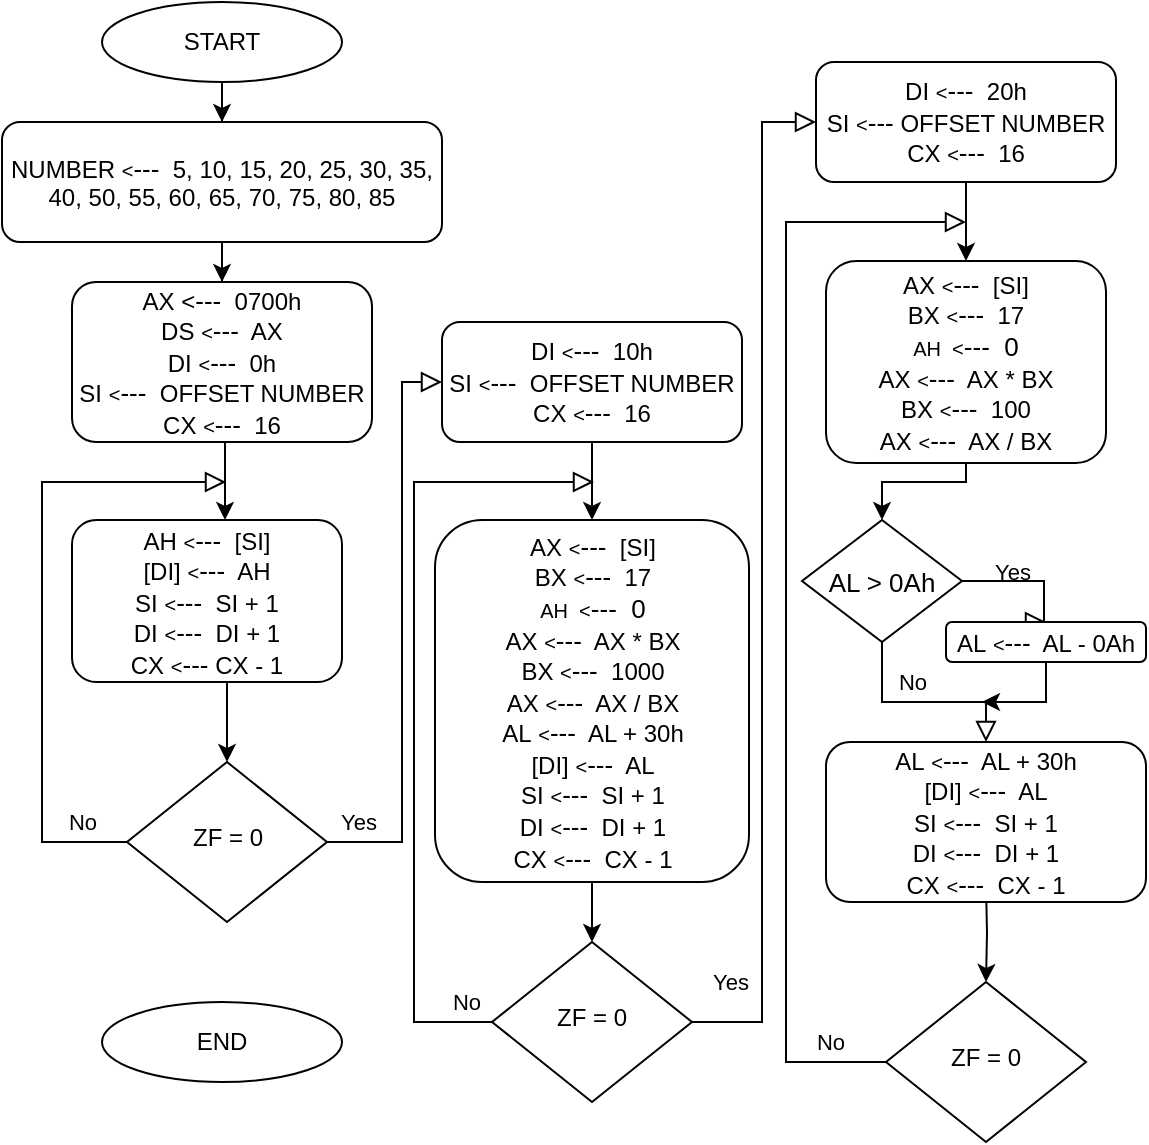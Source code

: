 <mxfile version="17.1.3" type="github">
  <diagram id="C5RBs43oDa-KdzZeNtuy" name="Page-1">
    <mxGraphModel dx="764" dy="1503" grid="1" gridSize="10" guides="1" tooltips="1" connect="1" arrows="1" fold="1" page="1" pageScale="1" pageWidth="827" pageHeight="1169" math="0" shadow="0">
      <root>
        <mxCell id="WIyWlLk6GJQsqaUBKTNV-0" />
        <mxCell id="WIyWlLk6GJQsqaUBKTNV-1" parent="WIyWlLk6GJQsqaUBKTNV-0" />
        <mxCell id="tD9QVT54IeONS9a-Fdes-17" value="" style="edgeStyle=orthogonalEdgeStyle;rounded=0;orthogonalLoop=1;jettySize=auto;html=1;fontSize=12;" edge="1" parent="WIyWlLk6GJQsqaUBKTNV-1">
          <mxGeometry relative="1" as="geometry">
            <mxPoint x="139" y="-800" as="sourcePoint" />
            <mxPoint x="141.5" y="-761" as="targetPoint" />
          </mxGeometry>
        </mxCell>
        <mxCell id="tD9QVT54IeONS9a-Fdes-18" value="AX &lt;font&gt;&lt;font style=&quot;font-size: 12px&quot;&gt;&amp;lt;&lt;/font&gt;&lt;span style=&quot;font-size: 13px&quot;&gt;---&lt;/span&gt;&lt;/font&gt;&amp;nbsp; 0700h&lt;br&gt;DS&amp;nbsp;&lt;font style=&quot;font-size: 10px&quot;&gt;&amp;lt;&lt;/font&gt;&lt;font style=&quot;font-size: 13px&quot;&gt;---&lt;/font&gt;&amp;nbsp; AX&lt;br&gt;DI&amp;nbsp;&lt;font style=&quot;font-size: 10px&quot;&gt;&amp;lt;&lt;/font&gt;&lt;font style=&quot;font-size: 13px&quot;&gt;---&lt;/font&gt;&amp;nbsp; 0h&lt;br&gt;SI&amp;nbsp;&lt;font style=&quot;font-size: 10px&quot;&gt;&amp;lt;&lt;/font&gt;&lt;font style=&quot;font-size: 13px&quot;&gt;---&lt;/font&gt;&amp;nbsp; OFFSET NUMBER&lt;br&gt;CX&amp;nbsp;&lt;font style=&quot;font-size: 10px&quot;&gt;&amp;lt;&lt;/font&gt;&lt;font style=&quot;font-size: 13px&quot;&gt;---&lt;/font&gt;&amp;nbsp; 16" style="rounded=1;whiteSpace=wrap;html=1;fontSize=12;glass=0;strokeWidth=1;shadow=0;" vertex="1" parent="WIyWlLk6GJQsqaUBKTNV-1">
          <mxGeometry x="65" y="-880" width="150" height="80" as="geometry" />
        </mxCell>
        <mxCell id="tD9QVT54IeONS9a-Fdes-19" value="Yes" style="rounded=0;html=1;jettySize=auto;orthogonalLoop=1;fontSize=11;endArrow=block;endFill=0;endSize=8;strokeWidth=1;shadow=0;labelBackgroundColor=none;edgeStyle=orthogonalEdgeStyle;entryX=0;entryY=0.5;entryDx=0;entryDy=0;" edge="1" parent="WIyWlLk6GJQsqaUBKTNV-1" source="tD9QVT54IeONS9a-Fdes-21" target="tD9QVT54IeONS9a-Fdes-35">
          <mxGeometry x="-0.892" y="10" relative="1" as="geometry">
            <mxPoint as="offset" />
            <mxPoint x="240" y="-840" as="targetPoint" />
            <Array as="points">
              <mxPoint x="230" y="-600" />
              <mxPoint x="230" y="-830" />
            </Array>
          </mxGeometry>
        </mxCell>
        <mxCell id="tD9QVT54IeONS9a-Fdes-20" value="No" style="edgeStyle=orthogonalEdgeStyle;rounded=0;html=1;jettySize=auto;orthogonalLoop=1;fontSize=11;endArrow=block;endFill=0;endSize=8;strokeWidth=1;shadow=0;labelBackgroundColor=none;exitX=0;exitY=0.5;exitDx=0;exitDy=0;" edge="1" parent="WIyWlLk6GJQsqaUBKTNV-1" source="tD9QVT54IeONS9a-Fdes-21">
          <mxGeometry x="-0.857" y="-10" relative="1" as="geometry">
            <mxPoint as="offset" />
            <mxPoint x="142" y="-780" as="targetPoint" />
            <Array as="points">
              <mxPoint x="50" y="-600" />
              <mxPoint x="50" y="-780" />
            </Array>
            <mxPoint x="94.5" y="-600" as="sourcePoint" />
          </mxGeometry>
        </mxCell>
        <mxCell id="tD9QVT54IeONS9a-Fdes-21" value="ZF = 0" style="rhombus;whiteSpace=wrap;html=1;shadow=0;fontFamily=Helvetica;fontSize=12;align=center;strokeWidth=1;spacing=6;spacingTop=-4;" vertex="1" parent="WIyWlLk6GJQsqaUBKTNV-1">
          <mxGeometry x="92.5" y="-640" width="100" height="80" as="geometry" />
        </mxCell>
        <mxCell id="tD9QVT54IeONS9a-Fdes-22" style="edgeStyle=orthogonalEdgeStyle;rounded=0;orthogonalLoop=1;jettySize=auto;html=1;entryX=0.5;entryY=0;entryDx=0;entryDy=0;" edge="1" parent="WIyWlLk6GJQsqaUBKTNV-1" source="tD9QVT54IeONS9a-Fdes-23" target="tD9QVT54IeONS9a-Fdes-26">
          <mxGeometry relative="1" as="geometry" />
        </mxCell>
        <mxCell id="tD9QVT54IeONS9a-Fdes-23" value="START" style="ellipse;whiteSpace=wrap;html=1;" vertex="1" parent="WIyWlLk6GJQsqaUBKTNV-1">
          <mxGeometry x="80" y="-1020" width="120" height="40" as="geometry" />
        </mxCell>
        <mxCell id="tD9QVT54IeONS9a-Fdes-24" style="edgeStyle=orthogonalEdgeStyle;rounded=0;orthogonalLoop=1;jettySize=auto;html=1;exitX=0.5;exitY=1;exitDx=0;exitDy=0;fontSize=9;" edge="1" parent="WIyWlLk6GJQsqaUBKTNV-1" source="tD9QVT54IeONS9a-Fdes-18" target="tD9QVT54IeONS9a-Fdes-18">
          <mxGeometry relative="1" as="geometry" />
        </mxCell>
        <mxCell id="tD9QVT54IeONS9a-Fdes-25" style="edgeStyle=orthogonalEdgeStyle;rounded=0;orthogonalLoop=1;jettySize=auto;html=1;entryX=0.5;entryY=0;entryDx=0;entryDy=0;fontSize=9;" edge="1" parent="WIyWlLk6GJQsqaUBKTNV-1" source="tD9QVT54IeONS9a-Fdes-26" target="tD9QVT54IeONS9a-Fdes-18">
          <mxGeometry relative="1" as="geometry" />
        </mxCell>
        <mxCell id="tD9QVT54IeONS9a-Fdes-26" value="NUMBER&amp;nbsp;&lt;font style=&quot;font-size: 10px&quot;&gt;&amp;lt;&lt;/font&gt;&lt;font style=&quot;font-size: 13px&quot;&gt;---&lt;/font&gt;&amp;nbsp; 5, 10, 15, 20, 25, 30, 35, 40, 50, 55, 60, 65, 70, 75, 80, 85" style="rounded=1;whiteSpace=wrap;html=1;fontSize=12;glass=0;strokeWidth=1;shadow=0;" vertex="1" parent="WIyWlLk6GJQsqaUBKTNV-1">
          <mxGeometry x="30" y="-960" width="220" height="60" as="geometry" />
        </mxCell>
        <mxCell id="tD9QVT54IeONS9a-Fdes-27" value="" style="edgeStyle=orthogonalEdgeStyle;rounded=0;orthogonalLoop=1;jettySize=auto;html=1;fontSize=12;" edge="1" parent="WIyWlLk6GJQsqaUBKTNV-1" source="tD9QVT54IeONS9a-Fdes-28">
          <mxGeometry relative="1" as="geometry">
            <mxPoint x="142.5" y="-640" as="targetPoint" />
            <Array as="points">
              <mxPoint x="140" y="-680" />
              <mxPoint x="140" y="-680" />
            </Array>
          </mxGeometry>
        </mxCell>
        <mxCell id="tD9QVT54IeONS9a-Fdes-28" value="AH&amp;nbsp;&lt;font style=&quot;font-size: 10px&quot;&gt;&amp;lt;&lt;/font&gt;&lt;font style=&quot;font-size: 13px&quot;&gt;---&lt;/font&gt;&amp;nbsp; [SI]&lt;br&gt;[DI]&amp;nbsp;&lt;font style=&quot;font-size: 10px&quot;&gt;&amp;lt;&lt;/font&gt;&lt;font style=&quot;font-size: 13px&quot;&gt;---&lt;/font&gt;&amp;nbsp; AH&lt;br&gt;SI&amp;nbsp;&lt;font style=&quot;font-size: 10px&quot;&gt;&amp;lt;&lt;/font&gt;&lt;font style=&quot;font-size: 13px&quot;&gt;---&lt;/font&gt;&amp;nbsp; SI + 1&lt;br&gt;DI&amp;nbsp;&lt;font style=&quot;font-size: 10px&quot;&gt;&amp;lt;&lt;/font&gt;&lt;font style=&quot;font-size: 13px&quot;&gt;---&lt;/font&gt;&amp;nbsp; DI + 1&lt;br&gt;CX&amp;nbsp;&lt;font style=&quot;font-size: 10px&quot;&gt;&amp;lt;&lt;/font&gt;&lt;font style=&quot;font-size: 13px&quot;&gt;---&lt;/font&gt;&amp;nbsp;CX - 1" style="rounded=1;whiteSpace=wrap;html=1;fontSize=12;glass=0;strokeWidth=1;shadow=0;" vertex="1" parent="WIyWlLk6GJQsqaUBKTNV-1">
          <mxGeometry x="65" y="-761" width="135" height="81" as="geometry" />
        </mxCell>
        <mxCell id="tD9QVT54IeONS9a-Fdes-33" value="END" style="ellipse;whiteSpace=wrap;html=1;" vertex="1" parent="WIyWlLk6GJQsqaUBKTNV-1">
          <mxGeometry x="80" y="-520" width="120" height="40" as="geometry" />
        </mxCell>
        <mxCell id="tD9QVT54IeONS9a-Fdes-53" value="" style="edgeStyle=orthogonalEdgeStyle;rounded=0;orthogonalLoop=1;jettySize=auto;html=1;fontSize=13;" edge="1" parent="WIyWlLk6GJQsqaUBKTNV-1" source="tD9QVT54IeONS9a-Fdes-35" target="tD9QVT54IeONS9a-Fdes-41">
          <mxGeometry relative="1" as="geometry" />
        </mxCell>
        <mxCell id="tD9QVT54IeONS9a-Fdes-35" value="DI&amp;nbsp;&lt;font style=&quot;font-size: 10px&quot;&gt;&amp;lt;&lt;/font&gt;&lt;font style=&quot;font-size: 13px&quot;&gt;---&lt;/font&gt;&amp;nbsp; 10h&lt;br&gt;SI&amp;nbsp;&lt;font style=&quot;font-size: 10px&quot;&gt;&amp;lt;&lt;/font&gt;&lt;font style=&quot;font-size: 13px&quot;&gt;---&lt;/font&gt;&amp;nbsp; OFFSET NUMBER&lt;br&gt;CX&amp;nbsp;&lt;font style=&quot;font-size: 10px&quot;&gt;&amp;lt;&lt;/font&gt;&lt;font style=&quot;font-size: 13px&quot;&gt;---&lt;/font&gt;&amp;nbsp; 16" style="rounded=1;whiteSpace=wrap;html=1;fontSize=12;glass=0;strokeWidth=1;shadow=0;" vertex="1" parent="WIyWlLk6GJQsqaUBKTNV-1">
          <mxGeometry x="250" y="-860" width="150" height="60" as="geometry" />
        </mxCell>
        <mxCell id="tD9QVT54IeONS9a-Fdes-36" value="Yes" style="rounded=0;html=1;jettySize=auto;orthogonalLoop=1;fontSize=11;endArrow=block;endFill=0;endSize=8;strokeWidth=1;shadow=0;labelBackgroundColor=none;edgeStyle=orthogonalEdgeStyle;entryX=0;entryY=0.5;entryDx=0;entryDy=0;" edge="1" parent="WIyWlLk6GJQsqaUBKTNV-1" source="tD9QVT54IeONS9a-Fdes-38" target="tD9QVT54IeONS9a-Fdes-44">
          <mxGeometry x="-0.927" y="20" relative="1" as="geometry">
            <mxPoint as="offset" />
            <mxPoint x="500" y="-950" as="targetPoint" />
            <Array as="points">
              <mxPoint x="410" y="-510" />
              <mxPoint x="410" y="-960" />
            </Array>
          </mxGeometry>
        </mxCell>
        <mxCell id="tD9QVT54IeONS9a-Fdes-37" value="No" style="edgeStyle=orthogonalEdgeStyle;rounded=0;html=1;jettySize=auto;orthogonalLoop=1;fontSize=11;endArrow=block;endFill=0;endSize=8;strokeWidth=1;shadow=0;labelBackgroundColor=none;exitX=0;exitY=0.5;exitDx=0;exitDy=0;" edge="1" parent="WIyWlLk6GJQsqaUBKTNV-1">
          <mxGeometry x="-0.903" y="-10" relative="1" as="geometry">
            <mxPoint as="offset" />
            <mxPoint x="326" y="-780" as="targetPoint" />
            <Array as="points">
              <mxPoint x="236" y="-510" />
              <mxPoint x="236" y="-780" />
            </Array>
            <mxPoint x="281.5" y="-510" as="sourcePoint" />
          </mxGeometry>
        </mxCell>
        <mxCell id="tD9QVT54IeONS9a-Fdes-38" value="ZF = 0" style="rhombus;whiteSpace=wrap;html=1;shadow=0;fontFamily=Helvetica;fontSize=12;align=center;strokeWidth=1;spacing=6;spacingTop=-4;" vertex="1" parent="WIyWlLk6GJQsqaUBKTNV-1">
          <mxGeometry x="275" y="-550" width="100" height="80" as="geometry" />
        </mxCell>
        <mxCell id="tD9QVT54IeONS9a-Fdes-39" style="edgeStyle=orthogonalEdgeStyle;rounded=0;orthogonalLoop=1;jettySize=auto;html=1;exitX=0.5;exitY=1;exitDx=0;exitDy=0;fontSize=9;" edge="1" parent="WIyWlLk6GJQsqaUBKTNV-1" source="tD9QVT54IeONS9a-Fdes-35" target="tD9QVT54IeONS9a-Fdes-35">
          <mxGeometry relative="1" as="geometry" />
        </mxCell>
        <mxCell id="tD9QVT54IeONS9a-Fdes-42" value="" style="edgeStyle=orthogonalEdgeStyle;rounded=0;orthogonalLoop=1;jettySize=auto;html=1;" edge="1" parent="WIyWlLk6GJQsqaUBKTNV-1" source="tD9QVT54IeONS9a-Fdes-41" target="tD9QVT54IeONS9a-Fdes-38">
          <mxGeometry relative="1" as="geometry" />
        </mxCell>
        <mxCell id="tD9QVT54IeONS9a-Fdes-41" value="AX&amp;nbsp;&lt;font style=&quot;font-size: 10px&quot;&gt;&amp;lt;&lt;/font&gt;&lt;font style=&quot;font-size: 13px&quot;&gt;---&lt;/font&gt;&amp;nbsp; [SI]&lt;br&gt;BX&amp;nbsp;&lt;font style=&quot;font-size: 10px&quot;&gt;&amp;lt;&lt;/font&gt;&lt;font style=&quot;font-size: 13px&quot;&gt;---&lt;/font&gt;&amp;nbsp; 17&lt;br&gt;&lt;font style=&quot;font-size: 10px&quot;&gt;AH&amp;nbsp; &amp;lt;&lt;/font&gt;&lt;font style=&quot;font-size: 13px&quot;&gt;---&amp;nbsp; 0&lt;/font&gt;&lt;br&gt;AX&amp;nbsp;&lt;font style=&quot;font-size: 10px&quot;&gt;&amp;lt;&lt;/font&gt;&lt;font style=&quot;font-size: 13px&quot;&gt;---&lt;/font&gt;&amp;nbsp; AX * BX&lt;br&gt;BX&amp;nbsp;&lt;font style=&quot;font-size: 10px&quot;&gt;&amp;lt;&lt;/font&gt;&lt;font style=&quot;font-size: 13px&quot;&gt;---&lt;/font&gt;&amp;nbsp; 1000&lt;br&gt;AX&amp;nbsp;&lt;font style=&quot;font-size: 10px&quot;&gt;&amp;lt;&lt;/font&gt;&lt;font style=&quot;font-size: 13px&quot;&gt;---&lt;/font&gt;&amp;nbsp; AX / BX&lt;br&gt;AL&amp;nbsp;&lt;font style=&quot;font-size: 10px&quot;&gt;&amp;lt;&lt;/font&gt;&lt;font style=&quot;font-size: 13px&quot;&gt;---&lt;/font&gt;&amp;nbsp; AL + 30h&lt;br&gt;[DI]&amp;nbsp;&lt;font style=&quot;font-size: 10px&quot;&gt;&amp;lt;&lt;/font&gt;&lt;font style=&quot;font-size: 13px&quot;&gt;---&lt;/font&gt;&amp;nbsp; AL&lt;br&gt;SI&amp;nbsp;&lt;font style=&quot;font-size: 10px&quot;&gt;&amp;lt;&lt;/font&gt;&lt;font style=&quot;font-size: 13px&quot;&gt;---&lt;/font&gt;&amp;nbsp; SI + 1&lt;br&gt;DI&amp;nbsp;&lt;font style=&quot;font-size: 10px&quot;&gt;&amp;lt;&lt;/font&gt;&lt;font style=&quot;font-size: 13px&quot;&gt;---&lt;/font&gt;&amp;nbsp; DI + 1&lt;br&gt;CX&amp;nbsp;&lt;font style=&quot;font-size: 10px&quot;&gt;&amp;lt;&lt;/font&gt;&lt;font style=&quot;font-size: 13px&quot;&gt;---&lt;/font&gt;&amp;nbsp; CX - 1" style="rounded=1;whiteSpace=wrap;html=1;fontSize=12;glass=0;strokeWidth=1;shadow=0;" vertex="1" parent="WIyWlLk6GJQsqaUBKTNV-1">
          <mxGeometry x="246.5" y="-761" width="157" height="181" as="geometry" />
        </mxCell>
        <mxCell id="tD9QVT54IeONS9a-Fdes-56" value="" style="edgeStyle=orthogonalEdgeStyle;rounded=0;orthogonalLoop=1;jettySize=auto;html=1;fontSize=13;" edge="1" parent="WIyWlLk6GJQsqaUBKTNV-1" source="tD9QVT54IeONS9a-Fdes-44" target="tD9QVT54IeONS9a-Fdes-50">
          <mxGeometry relative="1" as="geometry" />
        </mxCell>
        <mxCell id="tD9QVT54IeONS9a-Fdes-44" value="DI&amp;nbsp;&lt;font style=&quot;font-size: 10px&quot;&gt;&amp;lt;&lt;/font&gt;&lt;font style=&quot;font-size: 13px&quot;&gt;---&lt;/font&gt;&amp;nbsp; 20h&lt;br&gt;SI&amp;nbsp;&lt;font style=&quot;font-size: 10px&quot;&gt;&amp;lt;&lt;/font&gt;&lt;font style=&quot;font-size: 13px&quot;&gt;---&lt;/font&gt;&amp;nbsp;OFFSET NUMBER&lt;br&gt;CX&amp;nbsp;&lt;font style=&quot;font-size: 10px&quot;&gt;&amp;lt;&lt;/font&gt;&lt;font style=&quot;font-size: 13px&quot;&gt;---&lt;/font&gt;&amp;nbsp; 16" style="rounded=1;whiteSpace=wrap;html=1;fontSize=12;glass=0;strokeWidth=1;shadow=0;" vertex="1" parent="WIyWlLk6GJQsqaUBKTNV-1">
          <mxGeometry x="437" y="-990" width="150" height="60" as="geometry" />
        </mxCell>
        <mxCell id="tD9QVT54IeONS9a-Fdes-45" value="No" style="edgeStyle=orthogonalEdgeStyle;rounded=0;html=1;jettySize=auto;orthogonalLoop=1;fontSize=11;endArrow=block;endFill=0;endSize=8;strokeWidth=1;shadow=0;labelBackgroundColor=none;exitX=0;exitY=0.5;exitDx=0;exitDy=0;" edge="1" parent="WIyWlLk6GJQsqaUBKTNV-1" source="tD9QVT54IeONS9a-Fdes-46">
          <mxGeometry x="-0.9" y="-10" relative="1" as="geometry">
            <mxPoint as="offset" />
            <mxPoint x="512" y="-910" as="targetPoint" />
            <Array as="points">
              <mxPoint x="422" y="-490" />
              <mxPoint x="422" y="-910" />
            </Array>
            <mxPoint x="470" y="-500" as="sourcePoint" />
          </mxGeometry>
        </mxCell>
        <mxCell id="tD9QVT54IeONS9a-Fdes-46" value="ZF = 0" style="rhombus;whiteSpace=wrap;html=1;shadow=0;fontFamily=Helvetica;fontSize=12;align=center;strokeWidth=1;spacing=6;spacingTop=-4;" vertex="1" parent="WIyWlLk6GJQsqaUBKTNV-1">
          <mxGeometry x="472.0" y="-530" width="100" height="80" as="geometry" />
        </mxCell>
        <mxCell id="tD9QVT54IeONS9a-Fdes-47" style="edgeStyle=orthogonalEdgeStyle;rounded=0;orthogonalLoop=1;jettySize=auto;html=1;exitX=0.5;exitY=1;exitDx=0;exitDy=0;fontSize=9;" edge="1" parent="WIyWlLk6GJQsqaUBKTNV-1" source="tD9QVT54IeONS9a-Fdes-44" target="tD9QVT54IeONS9a-Fdes-44">
          <mxGeometry relative="1" as="geometry" />
        </mxCell>
        <mxCell id="tD9QVT54IeONS9a-Fdes-48" value="" style="edgeStyle=orthogonalEdgeStyle;rounded=0;orthogonalLoop=1;jettySize=auto;html=1;" edge="1" parent="WIyWlLk6GJQsqaUBKTNV-1" target="tD9QVT54IeONS9a-Fdes-46">
          <mxGeometry relative="1" as="geometry">
            <mxPoint x="521.98" y="-580" as="sourcePoint" />
          </mxGeometry>
        </mxCell>
        <mxCell id="tD9QVT54IeONS9a-Fdes-55" value="" style="edgeStyle=orthogonalEdgeStyle;rounded=0;orthogonalLoop=1;jettySize=auto;html=1;fontSize=13;" edge="1" parent="WIyWlLk6GJQsqaUBKTNV-1" source="tD9QVT54IeONS9a-Fdes-50" target="tD9QVT54IeONS9a-Fdes-54">
          <mxGeometry relative="1" as="geometry">
            <Array as="points">
              <mxPoint x="512" y="-780" />
              <mxPoint x="470" y="-780" />
            </Array>
          </mxGeometry>
        </mxCell>
        <mxCell id="tD9QVT54IeONS9a-Fdes-50" value="AX&amp;nbsp;&lt;font style=&quot;font-size: 10px&quot;&gt;&amp;lt;&lt;/font&gt;&lt;font style=&quot;font-size: 13px&quot;&gt;---&lt;/font&gt;&amp;nbsp; [SI]&lt;br&gt;BX&amp;nbsp;&lt;font style=&quot;font-size: 10px&quot;&gt;&amp;lt;&lt;/font&gt;&lt;font style=&quot;font-size: 13px&quot;&gt;---&lt;/font&gt;&amp;nbsp; 17&lt;br&gt;&lt;font style=&quot;font-size: 10px&quot;&gt;AH&amp;nbsp; &amp;lt;&lt;/font&gt;&lt;font style=&quot;font-size: 13px&quot;&gt;---&amp;nbsp; 0&lt;/font&gt;&lt;br&gt;AX&amp;nbsp;&lt;font style=&quot;font-size: 10px&quot;&gt;&amp;lt;&lt;/font&gt;&lt;font style=&quot;font-size: 13px&quot;&gt;---&lt;/font&gt;&amp;nbsp; AX * BX&lt;br&gt;BX&amp;nbsp;&lt;font style=&quot;font-size: 10px&quot;&gt;&amp;lt;&lt;/font&gt;&lt;font style=&quot;font-size: 13px&quot;&gt;---&lt;/font&gt;&amp;nbsp; 100&lt;br&gt;AX&amp;nbsp;&lt;font style=&quot;font-size: 10px&quot;&gt;&amp;lt;&lt;/font&gt;&lt;font style=&quot;font-size: 13px&quot;&gt;---&lt;/font&gt;&amp;nbsp; AX / BX" style="rounded=1;whiteSpace=wrap;html=1;fontSize=12;glass=0;strokeWidth=1;shadow=0;" vertex="1" parent="WIyWlLk6GJQsqaUBKTNV-1">
          <mxGeometry x="442" y="-890.5" width="140" height="101" as="geometry" />
        </mxCell>
        <mxCell id="tD9QVT54IeONS9a-Fdes-54" value="AL &amp;gt; 0Ah" style="rhombus;whiteSpace=wrap;html=1;fontSize=13;" vertex="1" parent="WIyWlLk6GJQsqaUBKTNV-1">
          <mxGeometry x="430" y="-761" width="80" height="61" as="geometry" />
        </mxCell>
        <mxCell id="tD9QVT54IeONS9a-Fdes-57" value="&lt;span style=&quot;font-size: 12px&quot;&gt;AL&amp;nbsp;&lt;/span&gt;&lt;font style=&quot;font-size: 10px&quot;&gt;&amp;lt;&lt;/font&gt;&lt;font&gt;---&lt;/font&gt;&lt;span style=&quot;font-size: 12px&quot;&gt;&amp;nbsp; AL + 30h&lt;/span&gt;&lt;br style=&quot;font-size: 12px&quot;&gt;&lt;span style=&quot;font-size: 12px&quot;&gt;[DI]&amp;nbsp;&lt;/span&gt;&lt;font style=&quot;font-size: 10px&quot;&gt;&amp;lt;&lt;/font&gt;&lt;font&gt;---&lt;/font&gt;&lt;span style=&quot;font-size: 12px&quot;&gt;&amp;nbsp; AL&lt;/span&gt;&lt;br style=&quot;font-size: 12px&quot;&gt;&lt;span style=&quot;font-size: 12px&quot;&gt;SI&amp;nbsp;&lt;/span&gt;&lt;font style=&quot;font-size: 10px&quot;&gt;&amp;lt;&lt;/font&gt;&lt;font&gt;---&lt;/font&gt;&lt;span style=&quot;font-size: 12px&quot;&gt;&amp;nbsp; SI + 1&lt;/span&gt;&lt;br style=&quot;font-size: 12px&quot;&gt;&lt;span style=&quot;font-size: 12px&quot;&gt;DI&amp;nbsp;&lt;/span&gt;&lt;font style=&quot;font-size: 10px&quot;&gt;&amp;lt;&lt;/font&gt;&lt;font&gt;---&lt;/font&gt;&lt;span style=&quot;font-size: 12px&quot;&gt;&amp;nbsp; DI + 1&lt;/span&gt;&lt;br style=&quot;font-size: 12px&quot;&gt;&lt;span style=&quot;font-size: 12px&quot;&gt;CX&amp;nbsp;&lt;/span&gt;&lt;font style=&quot;font-size: 10px&quot;&gt;&amp;lt;&lt;/font&gt;&lt;font&gt;---&lt;/font&gt;&lt;span style=&quot;font-size: 12px&quot;&gt;&amp;nbsp; CX - 1&lt;/span&gt;" style="rounded=1;whiteSpace=wrap;html=1;fontSize=13;" vertex="1" parent="WIyWlLk6GJQsqaUBKTNV-1">
          <mxGeometry x="442" y="-650" width="160" height="80" as="geometry" />
        </mxCell>
        <mxCell id="tD9QVT54IeONS9a-Fdes-59" value="Yes" style="rounded=0;html=1;jettySize=auto;orthogonalLoop=1;fontSize=11;endArrow=block;endFill=0;endSize=8;strokeWidth=1;shadow=0;labelBackgroundColor=none;edgeStyle=orthogonalEdgeStyle;entryX=0.5;entryY=0;entryDx=0;entryDy=0;exitX=1;exitY=0.5;exitDx=0;exitDy=0;" edge="1" parent="WIyWlLk6GJQsqaUBKTNV-1" source="tD9QVT54IeONS9a-Fdes-54" target="tD9QVT54IeONS9a-Fdes-61">
          <mxGeometry x="-0.2" y="5" relative="1" as="geometry">
            <mxPoint as="offset" />
            <mxPoint x="561.04" y="-734.97" as="targetPoint" />
            <Array as="points">
              <mxPoint x="551" y="-731" />
            </Array>
            <mxPoint x="500.001" y="-761.004" as="sourcePoint" />
          </mxGeometry>
        </mxCell>
        <mxCell id="tD9QVT54IeONS9a-Fdes-60" value="No" style="edgeStyle=orthogonalEdgeStyle;rounded=0;html=1;jettySize=auto;orthogonalLoop=1;fontSize=11;endArrow=block;endFill=0;endSize=8;strokeWidth=1;shadow=0;labelBackgroundColor=none;exitX=0.5;exitY=1;exitDx=0;exitDy=0;entryX=0.5;entryY=0;entryDx=0;entryDy=0;" edge="1" parent="WIyWlLk6GJQsqaUBKTNV-1" source="tD9QVT54IeONS9a-Fdes-54" target="tD9QVT54IeONS9a-Fdes-57">
          <mxGeometry x="-0.13" y="10" relative="1" as="geometry">
            <mxPoint as="offset" />
            <mxPoint x="750" y="-860" as="targetPoint" />
            <Array as="points">
              <mxPoint x="470" y="-670" />
              <mxPoint x="522" y="-670" />
            </Array>
            <mxPoint x="660" y="-840" as="sourcePoint" />
          </mxGeometry>
        </mxCell>
        <mxCell id="tD9QVT54IeONS9a-Fdes-65" style="edgeStyle=orthogonalEdgeStyle;rounded=0;orthogonalLoop=1;jettySize=auto;html=1;exitX=0.5;exitY=1;exitDx=0;exitDy=0;fontSize=13;" edge="1" parent="WIyWlLk6GJQsqaUBKTNV-1" source="tD9QVT54IeONS9a-Fdes-61">
          <mxGeometry relative="1" as="geometry">
            <mxPoint x="520" y="-670" as="targetPoint" />
            <Array as="points">
              <mxPoint x="551" y="-670" />
              <mxPoint x="520" y="-670" />
            </Array>
          </mxGeometry>
        </mxCell>
        <mxCell id="tD9QVT54IeONS9a-Fdes-61" value="AL&amp;nbsp;&lt;font style=&quot;font-size: 10px&quot;&gt;&amp;lt;&lt;/font&gt;&lt;font style=&quot;font-size: 13px&quot;&gt;---&lt;/font&gt;&amp;nbsp; AL - 0Ah" style="rounded=1;whiteSpace=wrap;html=1;fontSize=12;glass=0;strokeWidth=1;shadow=0;" vertex="1" parent="WIyWlLk6GJQsqaUBKTNV-1">
          <mxGeometry x="502" y="-710" width="100" height="20" as="geometry" />
        </mxCell>
      </root>
    </mxGraphModel>
  </diagram>
</mxfile>
